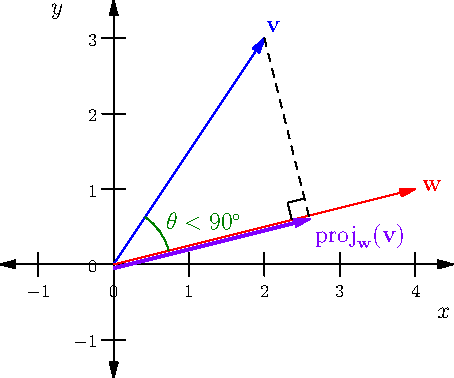 size(8cm);
import geometry;
pair foot(pair P, pair A, pair B) { return foot(triangle(A,B,P).VC); }
usepackage("amsmath");

import graph;
xaxis("$x$", -1.5, 4.5, Ticks(Label(fontsize(9pt)), Step=1, begin=true, end=true), Arrows);
yaxis("$y$", -1.5, 3.5, Ticks(Label(fontsize(9pt)), Step=1, begin=true, end=true), Arrows);

pair v = (2,3);
pair w = (4,1);
pair O = (0,0);

draw(O--v, blue, EndArrow);
draw(O--w, red, EndArrow);
label("$\mathbf{w}$", w, dir(w), red);
label("$\mathbf{v}$", v, dir(v), blue);
pair P = foot(v,O,w);
draw(v--P, dashed);
markangle("$\theta < 90^{\circ}$", w, O, v, deepgreen);
markrightangle(v, P, O, black);
transform t = shift(dir(w)*dir(-90)*0.05);
draw(t*(O--P), purple+1.5, EndMargin);
draw(t*(O--P), purple, EndArrow);
label("$\operatorname{proj}_{\mathbf{w}}(\mathbf{v})$", t*P, dir(-45), purple);
